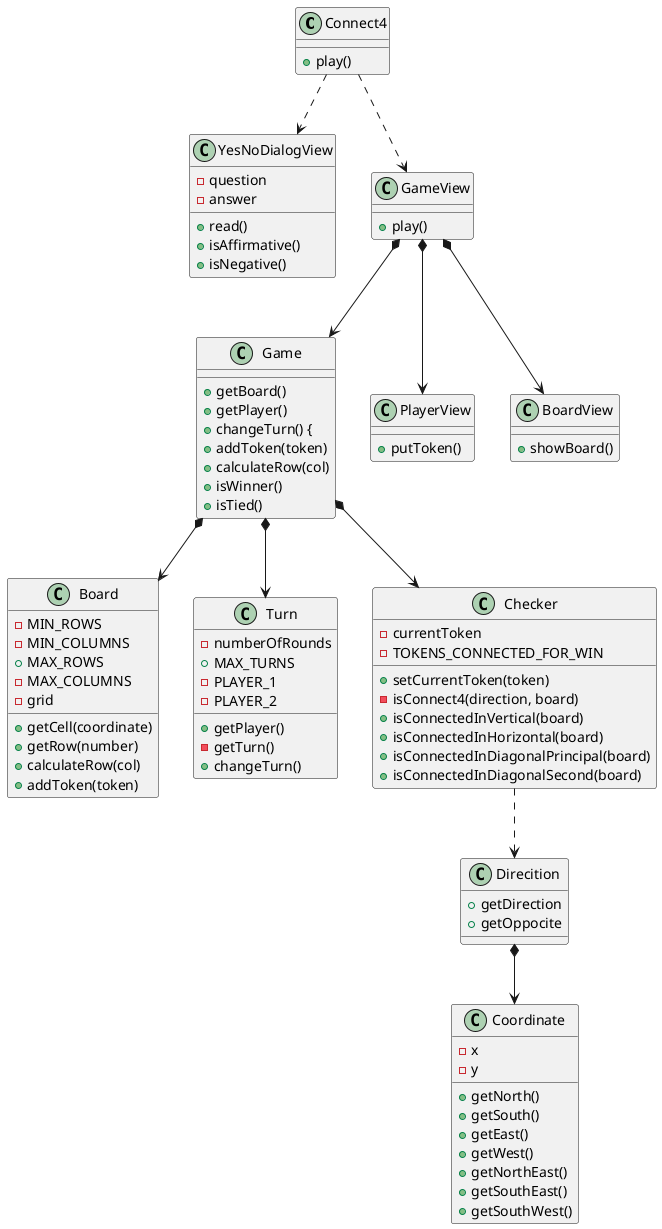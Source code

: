 @startuml
Connect4 ..> YesNoDialogView
Connect4 ..> GameView
Connect4 : + play()

YesNoDialogView : - question
YesNoDialogView : - answer
YesNoDialogView : + read()
YesNoDialogView : + isAffirmative()
YesNoDialogView : + isNegative()

GameView : + play()
GameView *--> Game
GameView *--> PlayerView
GameView *--> BoardView

PlayerView : + putToken()

BoardView : + showBoard()

Game *--> Board
Game *--> Turn
Game *--> Checker
Game : + getBoard()
Game : + getPlayer()
Game : + changeTurn() {
Game : + addToken(token)
Game : + calculateRow(col)
Game : + isWinner()
Game : + isTied()

Board : - MIN_ROWS
Board : - MIN_COLUMNS
Board : + MAX_ROWS
Board : - MAX_COLUMNS
Board : - grid    
Board : + getCell(coordinate)
Board : + getRow(number)
Board : + calculateRow(col)
Board : + addToken(token)

Turn : - numberOfRounds
Turn : + MAX_TURNS
Turn : - PLAYER_1
Turn : - PLAYER_2
Turn : + getPlayer()
Turn : - getTurn()
Turn : + changeTurn()

Checker : - currentToken
Checker : - TOKENS_CONNECTED_FOR_WIN
Checker : + setCurrentToken(token)
Checker : - isConnect4(direction, board)
Checker : + isConnectedInVertical(board)
Checker : + isConnectedInHorizontal(board)
Checker : + isConnectedInDiagonalPrincipal(board)
Checker : + isConnectedInDiagonalSecond(board)
Checker ..> Direcition

Direcition *--> Coordinate
Direcition : + getDirection
Direcition : + getOppocite

Coordinate : - x
Coordinate : - y
Coordinate : + getNorth() 
Coordinate : + getSouth() 
Coordinate : + getEast() 
Coordinate : + getWest() 
Coordinate : + getNorthEast() 
Coordinate : + getSouthEast() 
Coordinate : + getSouthWest() 

@enduml